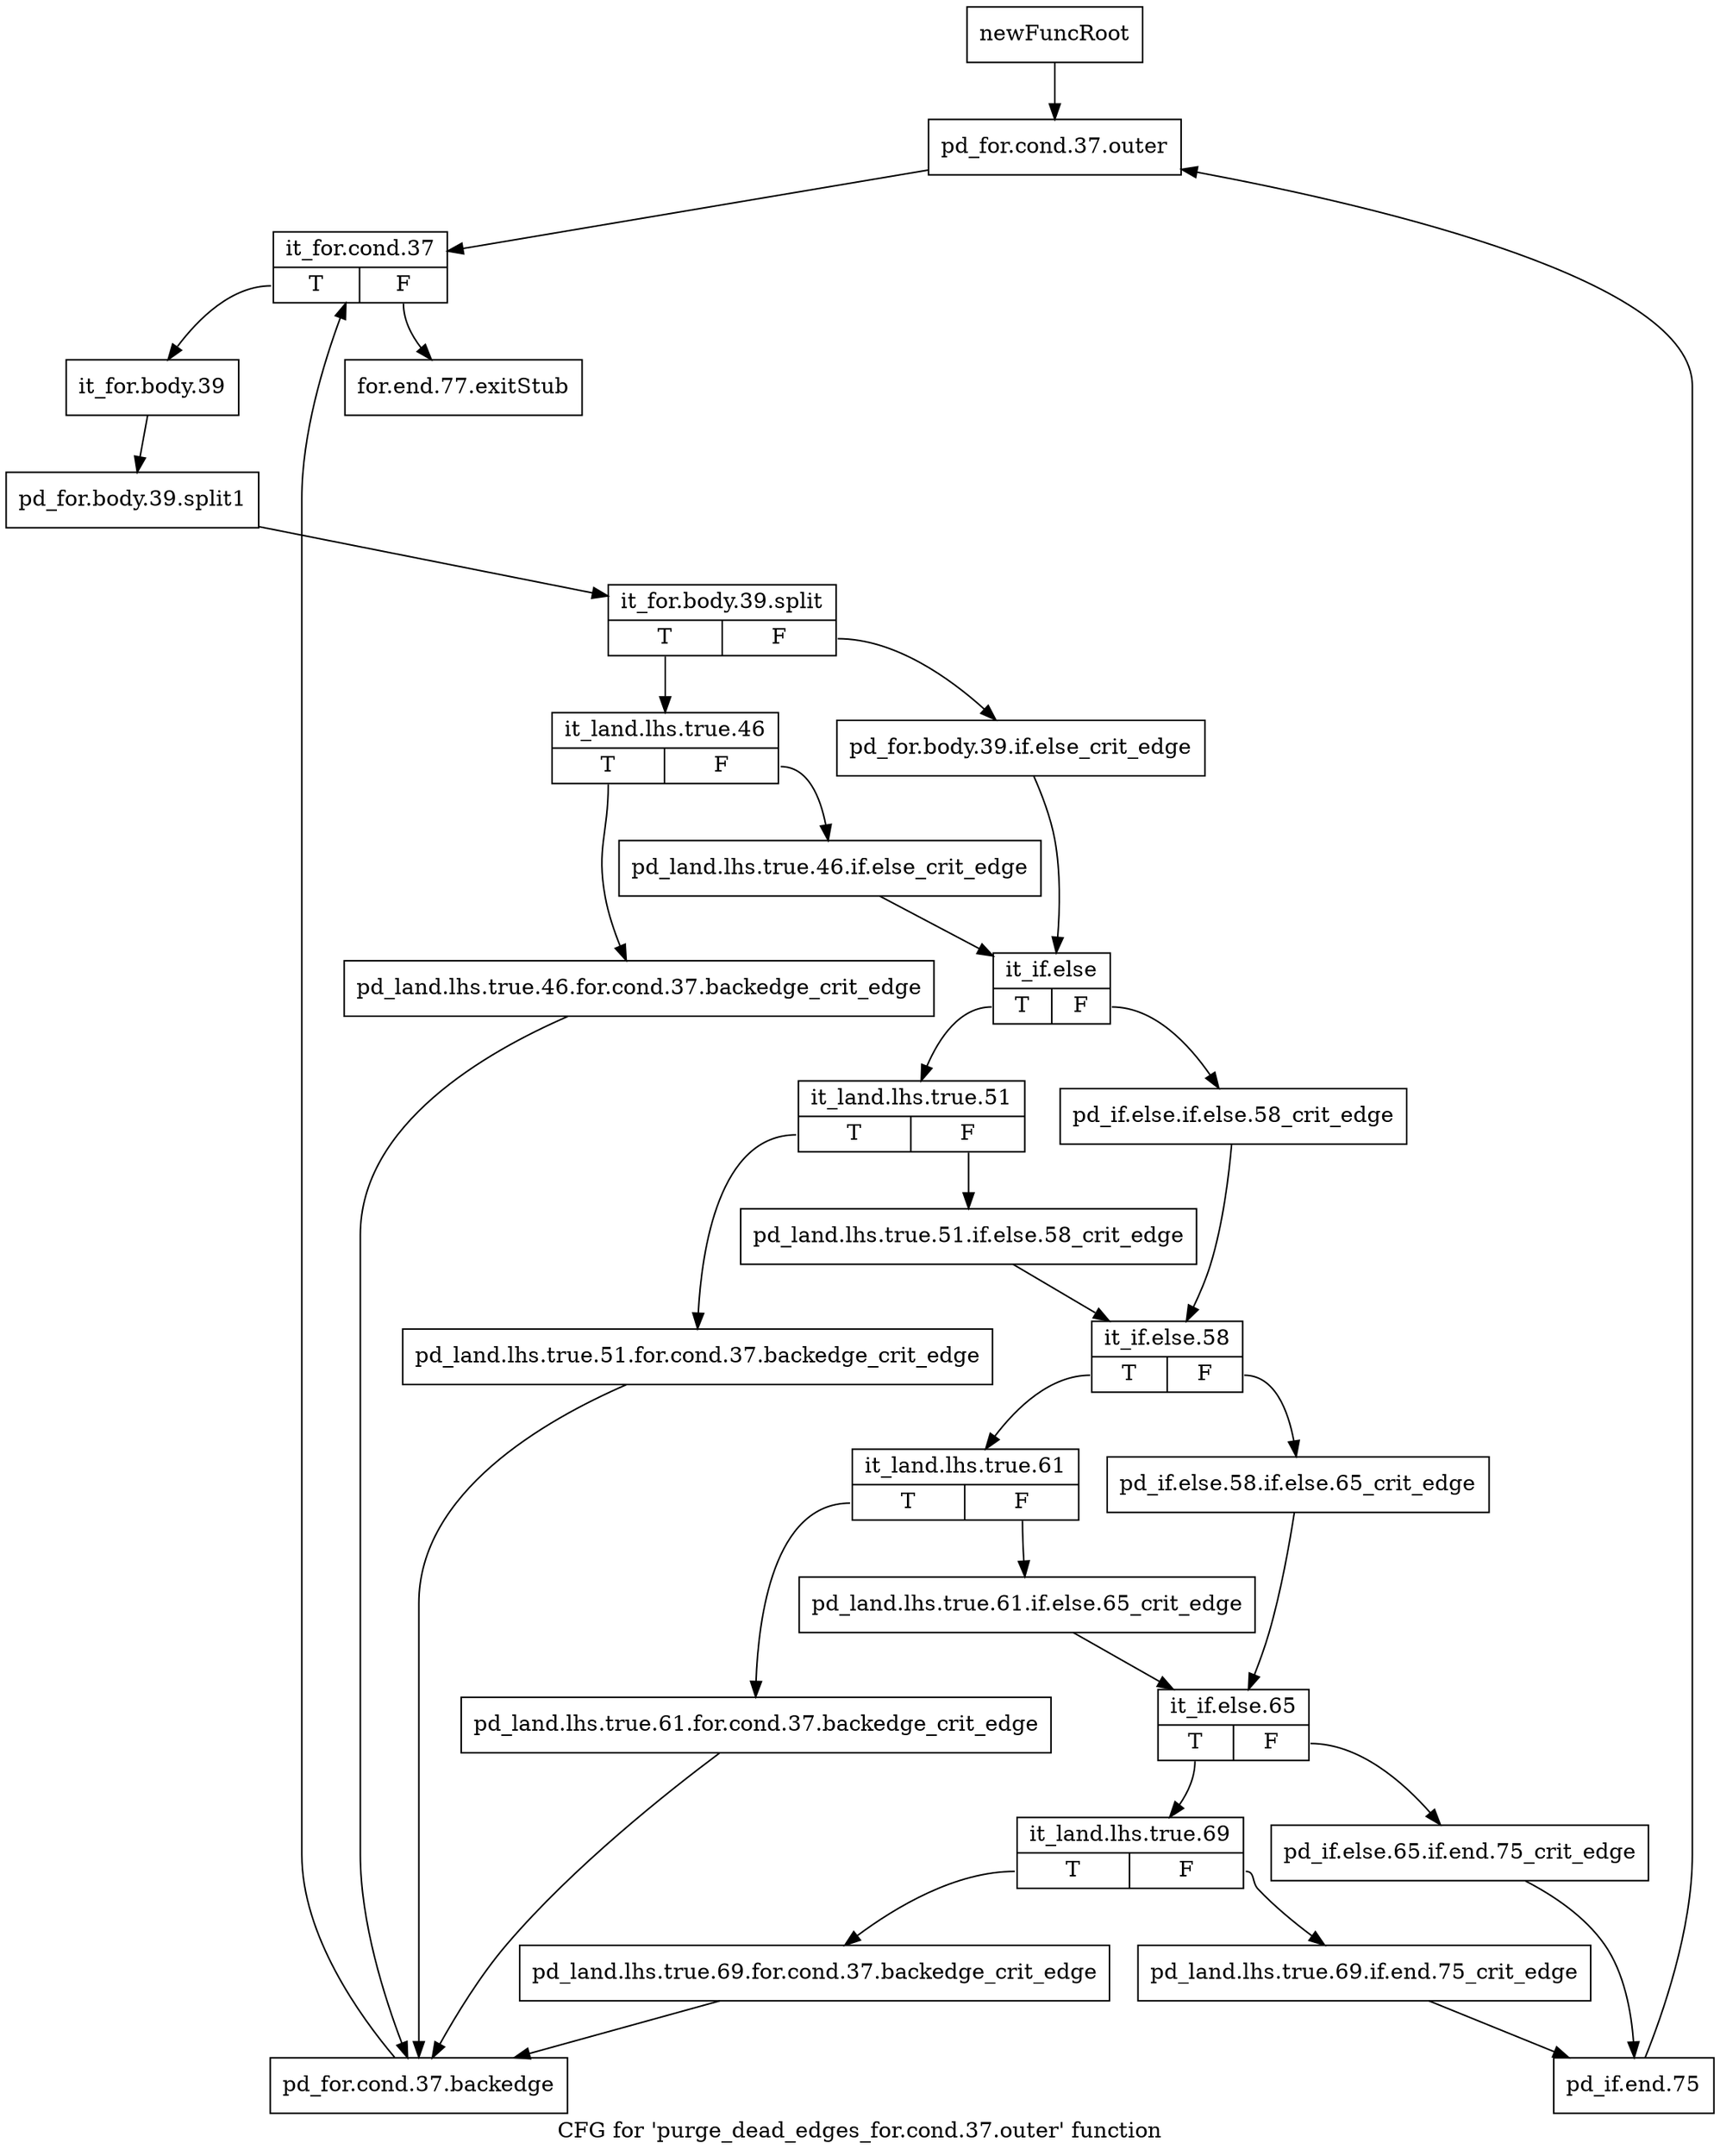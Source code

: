 digraph "CFG for 'purge_dead_edges_for.cond.37.outer' function" {
	label="CFG for 'purge_dead_edges_for.cond.37.outer' function";

	Node0xa5b5b70 [shape=record,label="{newFuncRoot}"];
	Node0xa5b5b70 -> Node0xa5b5c10;
	Node0xa5b5bc0 [shape=record,label="{for.end.77.exitStub}"];
	Node0xa5b5c10 [shape=record,label="{pd_for.cond.37.outer}"];
	Node0xa5b5c10 -> Node0xa5b5c60;
	Node0xa5b5c60 [shape=record,label="{it_for.cond.37|{<s0>T|<s1>F}}"];
	Node0xa5b5c60:s0 -> Node0xa5b5cb0;
	Node0xa5b5c60:s1 -> Node0xa5b5bc0;
	Node0xa5b5cb0 [shape=record,label="{it_for.body.39}"];
	Node0xa5b5cb0 -> Node0xf248bc0;
	Node0xf248bc0 [shape=record,label="{pd_for.body.39.split1}"];
	Node0xf248bc0 -> Node0xf28bd30;
	Node0xf28bd30 [shape=record,label="{it_for.body.39.split|{<s0>T|<s1>F}}"];
	Node0xf28bd30:s0 -> Node0xa5b5d50;
	Node0xf28bd30:s1 -> Node0xa5b5d00;
	Node0xa5b5d00 [shape=record,label="{pd_for.body.39.if.else_crit_edge}"];
	Node0xa5b5d00 -> Node0xa5b5df0;
	Node0xa5b5d50 [shape=record,label="{it_land.lhs.true.46|{<s0>T|<s1>F}}"];
	Node0xa5b5d50:s0 -> Node0xa5b62f0;
	Node0xa5b5d50:s1 -> Node0xa5b5da0;
	Node0xa5b5da0 [shape=record,label="{pd_land.lhs.true.46.if.else_crit_edge}"];
	Node0xa5b5da0 -> Node0xa5b5df0;
	Node0xa5b5df0 [shape=record,label="{it_if.else|{<s0>T|<s1>F}}"];
	Node0xa5b5df0:s0 -> Node0xa5b5e90;
	Node0xa5b5df0:s1 -> Node0xa5b5e40;
	Node0xa5b5e40 [shape=record,label="{pd_if.else.if.else.58_crit_edge}"];
	Node0xa5b5e40 -> Node0xa5b5f30;
	Node0xa5b5e90 [shape=record,label="{it_land.lhs.true.51|{<s0>T|<s1>F}}"];
	Node0xa5b5e90:s0 -> Node0xa5b62a0;
	Node0xa5b5e90:s1 -> Node0xa5b5ee0;
	Node0xa5b5ee0 [shape=record,label="{pd_land.lhs.true.51.if.else.58_crit_edge}"];
	Node0xa5b5ee0 -> Node0xa5b5f30;
	Node0xa5b5f30 [shape=record,label="{it_if.else.58|{<s0>T|<s1>F}}"];
	Node0xa5b5f30:s0 -> Node0xa5b5fd0;
	Node0xa5b5f30:s1 -> Node0xa5b5f80;
	Node0xa5b5f80 [shape=record,label="{pd_if.else.58.if.else.65_crit_edge}"];
	Node0xa5b5f80 -> Node0xa5b6070;
	Node0xa5b5fd0 [shape=record,label="{it_land.lhs.true.61|{<s0>T|<s1>F}}"];
	Node0xa5b5fd0:s0 -> Node0xa5b6250;
	Node0xa5b5fd0:s1 -> Node0xa5b6020;
	Node0xa5b6020 [shape=record,label="{pd_land.lhs.true.61.if.else.65_crit_edge}"];
	Node0xa5b6020 -> Node0xa5b6070;
	Node0xa5b6070 [shape=record,label="{it_if.else.65|{<s0>T|<s1>F}}"];
	Node0xa5b6070:s0 -> Node0xa5b6110;
	Node0xa5b6070:s1 -> Node0xa5b60c0;
	Node0xa5b60c0 [shape=record,label="{pd_if.else.65.if.end.75_crit_edge}"];
	Node0xa5b60c0 -> Node0xa5b61b0;
	Node0xa5b6110 [shape=record,label="{it_land.lhs.true.69|{<s0>T|<s1>F}}"];
	Node0xa5b6110:s0 -> Node0xa5b6200;
	Node0xa5b6110:s1 -> Node0xa5b6160;
	Node0xa5b6160 [shape=record,label="{pd_land.lhs.true.69.if.end.75_crit_edge}"];
	Node0xa5b6160 -> Node0xa5b61b0;
	Node0xa5b61b0 [shape=record,label="{pd_if.end.75}"];
	Node0xa5b61b0 -> Node0xa5b5c10;
	Node0xa5b6200 [shape=record,label="{pd_land.lhs.true.69.for.cond.37.backedge_crit_edge}"];
	Node0xa5b6200 -> Node0xa5b6340;
	Node0xa5b6250 [shape=record,label="{pd_land.lhs.true.61.for.cond.37.backedge_crit_edge}"];
	Node0xa5b6250 -> Node0xa5b6340;
	Node0xa5b62a0 [shape=record,label="{pd_land.lhs.true.51.for.cond.37.backedge_crit_edge}"];
	Node0xa5b62a0 -> Node0xa5b6340;
	Node0xa5b62f0 [shape=record,label="{pd_land.lhs.true.46.for.cond.37.backedge_crit_edge}"];
	Node0xa5b62f0 -> Node0xa5b6340;
	Node0xa5b6340 [shape=record,label="{pd_for.cond.37.backedge}"];
	Node0xa5b6340 -> Node0xa5b5c60;
}
